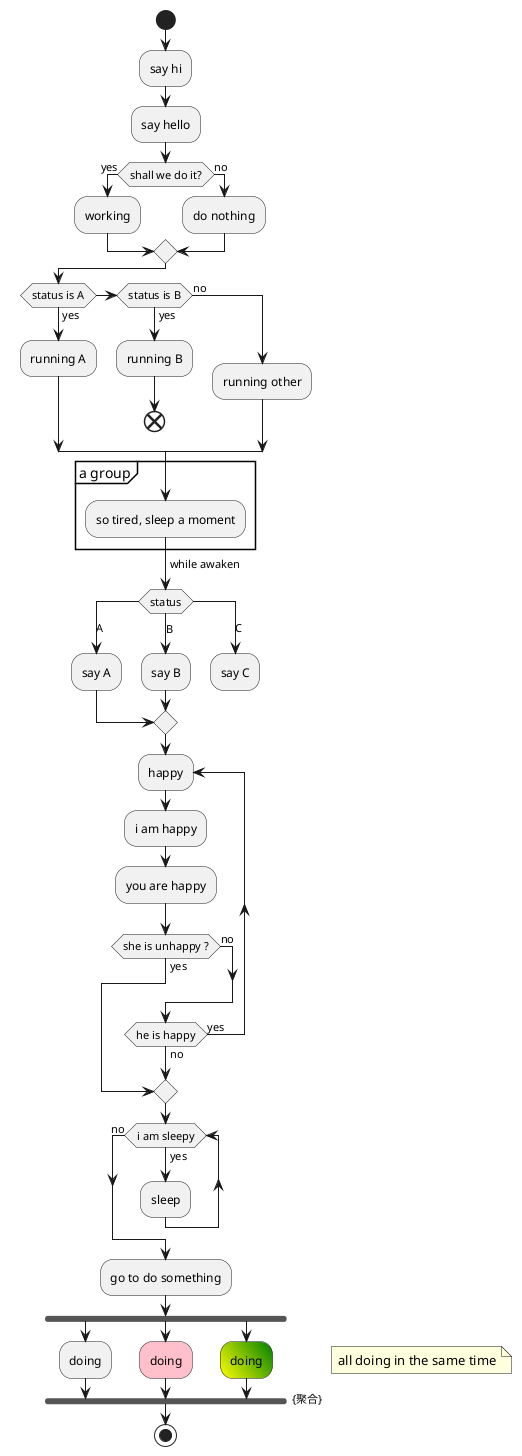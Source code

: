 @startuml

'起点
start

'默认按定义顺序自动连接
:say hi;
:say hello;

'条件判断
if (shall we do it?) then (yes)
    :working;
else (no)
    :do nothing;
endif

'多条件判断(if-elseif)
if (status is A) then (yes)
    :running A;
elseif (status is B) then (yes)
    :running B;
    end
else (no)
    :running other;
endif

'组合框
group a group
:so tired, sleep a moment;
'给箭头加文字
-> while awaken;
endgroup

'多条件判断(switch)
switch (status)
case (A)
    :say A;
case (B)
    :say B;
case (C)
    :say C;
    kill
endswitch

'循环
repeat :happy;
    :i am happy;
    :you are happy;
    if (she is unhappy ?) then (yes)
        break
    else (no)
    endif
repeat while (he is happy) is (yes) not (no)

while (i am sleepy) is (yes)
    :sleep;
endwhile (no)
    :go to do something;

'并行处理
fork
    :doing;
fork again
    #pink:doing;
fork again
    #yellow\green:doing;
end fork {聚合}
note right :all doing in the same time

'终点
stop

@enduml